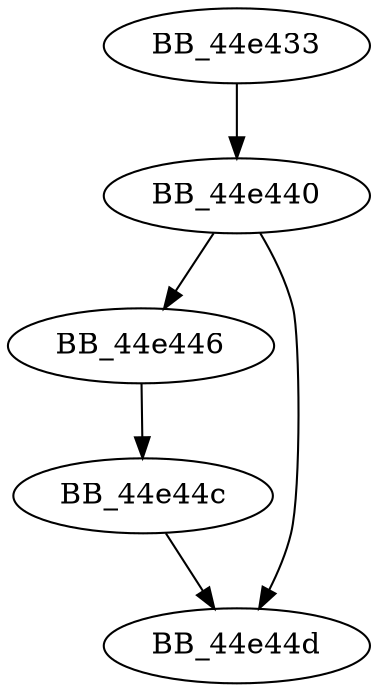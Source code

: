 DiGraph sub_44E433{
BB_44e433->BB_44e440
BB_44e440->BB_44e446
BB_44e440->BB_44e44d
BB_44e446->BB_44e44c
BB_44e44c->BB_44e44d
}
